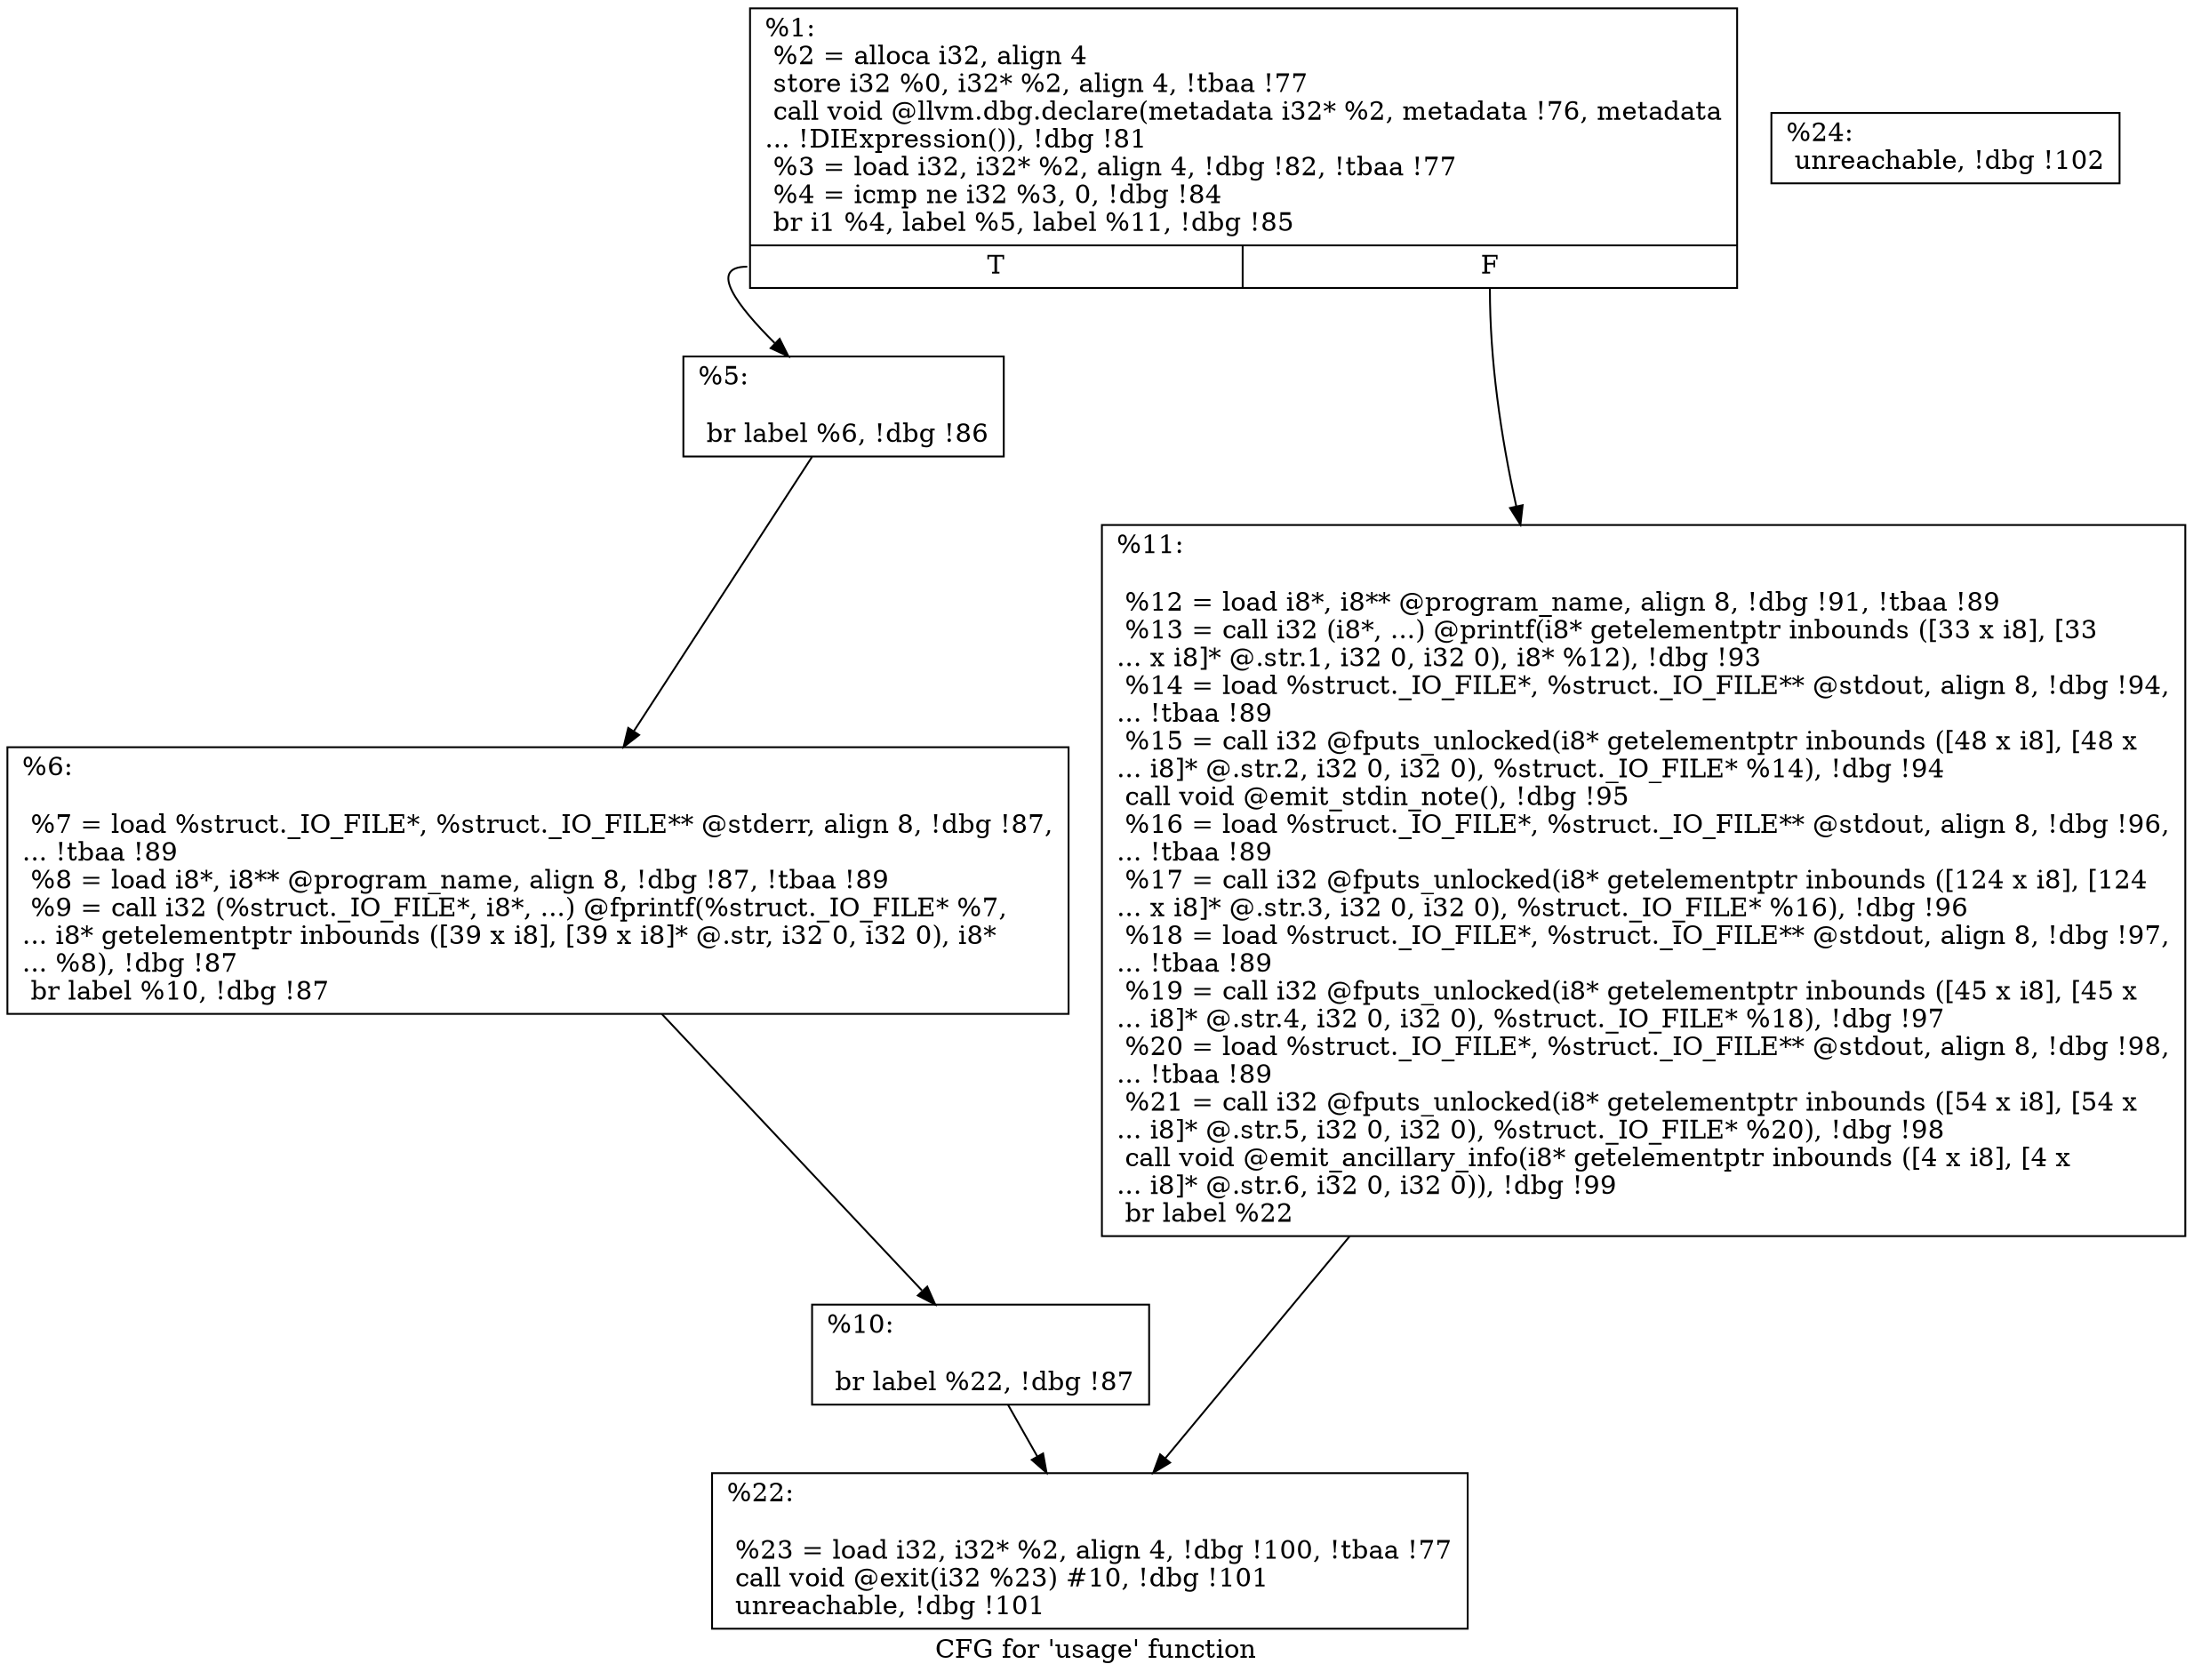 digraph "CFG for 'usage' function" {
	label="CFG for 'usage' function";

	Node0xc9fb20 [shape=record,label="{%1:\l  %2 = alloca i32, align 4\l  store i32 %0, i32* %2, align 4, !tbaa !77\l  call void @llvm.dbg.declare(metadata i32* %2, metadata !76, metadata\l... !DIExpression()), !dbg !81\l  %3 = load i32, i32* %2, align 4, !dbg !82, !tbaa !77\l  %4 = icmp ne i32 %3, 0, !dbg !84\l  br i1 %4, label %5, label %11, !dbg !85\l|{<s0>T|<s1>F}}"];
	Node0xc9fb20:s0 -> Node0xca7ad0;
	Node0xc9fb20:s1 -> Node0xca7bc0;
	Node0xca7ad0 [shape=record,label="{%5:\l\l  br label %6, !dbg !86\l}"];
	Node0xca7ad0 -> Node0xca7b20;
	Node0xca7b20 [shape=record,label="{%6:\l\l  %7 = load %struct._IO_FILE*, %struct._IO_FILE** @stderr, align 8, !dbg !87,\l... !tbaa !89\l  %8 = load i8*, i8** @program_name, align 8, !dbg !87, !tbaa !89\l  %9 = call i32 (%struct._IO_FILE*, i8*, ...) @fprintf(%struct._IO_FILE* %7,\l... i8* getelementptr inbounds ([39 x i8], [39 x i8]* @.str, i32 0, i32 0), i8*\l... %8), !dbg !87\l  br label %10, !dbg !87\l}"];
	Node0xca7b20 -> Node0xca7b70;
	Node0xca7b70 [shape=record,label="{%10:\l\l  br label %22, !dbg !87\l}"];
	Node0xca7b70 -> Node0xca7c10;
	Node0xca7bc0 [shape=record,label="{%11:\l\l  %12 = load i8*, i8** @program_name, align 8, !dbg !91, !tbaa !89\l  %13 = call i32 (i8*, ...) @printf(i8* getelementptr inbounds ([33 x i8], [33\l... x i8]* @.str.1, i32 0, i32 0), i8* %12), !dbg !93\l  %14 = load %struct._IO_FILE*, %struct._IO_FILE** @stdout, align 8, !dbg !94,\l... !tbaa !89\l  %15 = call i32 @fputs_unlocked(i8* getelementptr inbounds ([48 x i8], [48 x\l... i8]* @.str.2, i32 0, i32 0), %struct._IO_FILE* %14), !dbg !94\l  call void @emit_stdin_note(), !dbg !95\l  %16 = load %struct._IO_FILE*, %struct._IO_FILE** @stdout, align 8, !dbg !96,\l... !tbaa !89\l  %17 = call i32 @fputs_unlocked(i8* getelementptr inbounds ([124 x i8], [124\l... x i8]* @.str.3, i32 0, i32 0), %struct._IO_FILE* %16), !dbg !96\l  %18 = load %struct._IO_FILE*, %struct._IO_FILE** @stdout, align 8, !dbg !97,\l... !tbaa !89\l  %19 = call i32 @fputs_unlocked(i8* getelementptr inbounds ([45 x i8], [45 x\l... i8]* @.str.4, i32 0, i32 0), %struct._IO_FILE* %18), !dbg !97\l  %20 = load %struct._IO_FILE*, %struct._IO_FILE** @stdout, align 8, !dbg !98,\l... !tbaa !89\l  %21 = call i32 @fputs_unlocked(i8* getelementptr inbounds ([54 x i8], [54 x\l... i8]* @.str.5, i32 0, i32 0), %struct._IO_FILE* %20), !dbg !98\l  call void @emit_ancillary_info(i8* getelementptr inbounds ([4 x i8], [4 x\l... i8]* @.str.6, i32 0, i32 0)), !dbg !99\l  br label %22\l}"];
	Node0xca7bc0 -> Node0xca7c10;
	Node0xca7c10 [shape=record,label="{%22:\l\l  %23 = load i32, i32* %2, align 4, !dbg !100, !tbaa !77\l  call void @exit(i32 %23) #10, !dbg !101\l  unreachable, !dbg !101\l}"];
	Node0xca7c60 [shape=record,label="{%24:                                                  \l  unreachable, !dbg !102\l}"];
}

